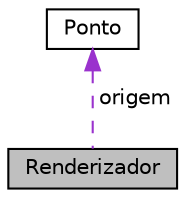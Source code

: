 digraph "Renderizador"
{
 // LATEX_PDF_SIZE
  edge [fontname="Helvetica",fontsize="10",labelfontname="Helvetica",labelfontsize="10"];
  node [fontname="Helvetica",fontsize="10",shape=record];
  Node1 [label="Renderizador",height=0.2,width=0.4,color="black", fillcolor="grey75", style="filled", fontcolor="black",tooltip=" "];
  Node2 -> Node1 [dir="back",color="darkorchid3",fontsize="10",style="dashed",label=" origem" ,fontname="Helvetica"];
  Node2 [label="Ponto",height=0.2,width=0.4,color="black", fillcolor="white", style="filled",URL="$classPonto.html",tooltip=" "];
}
